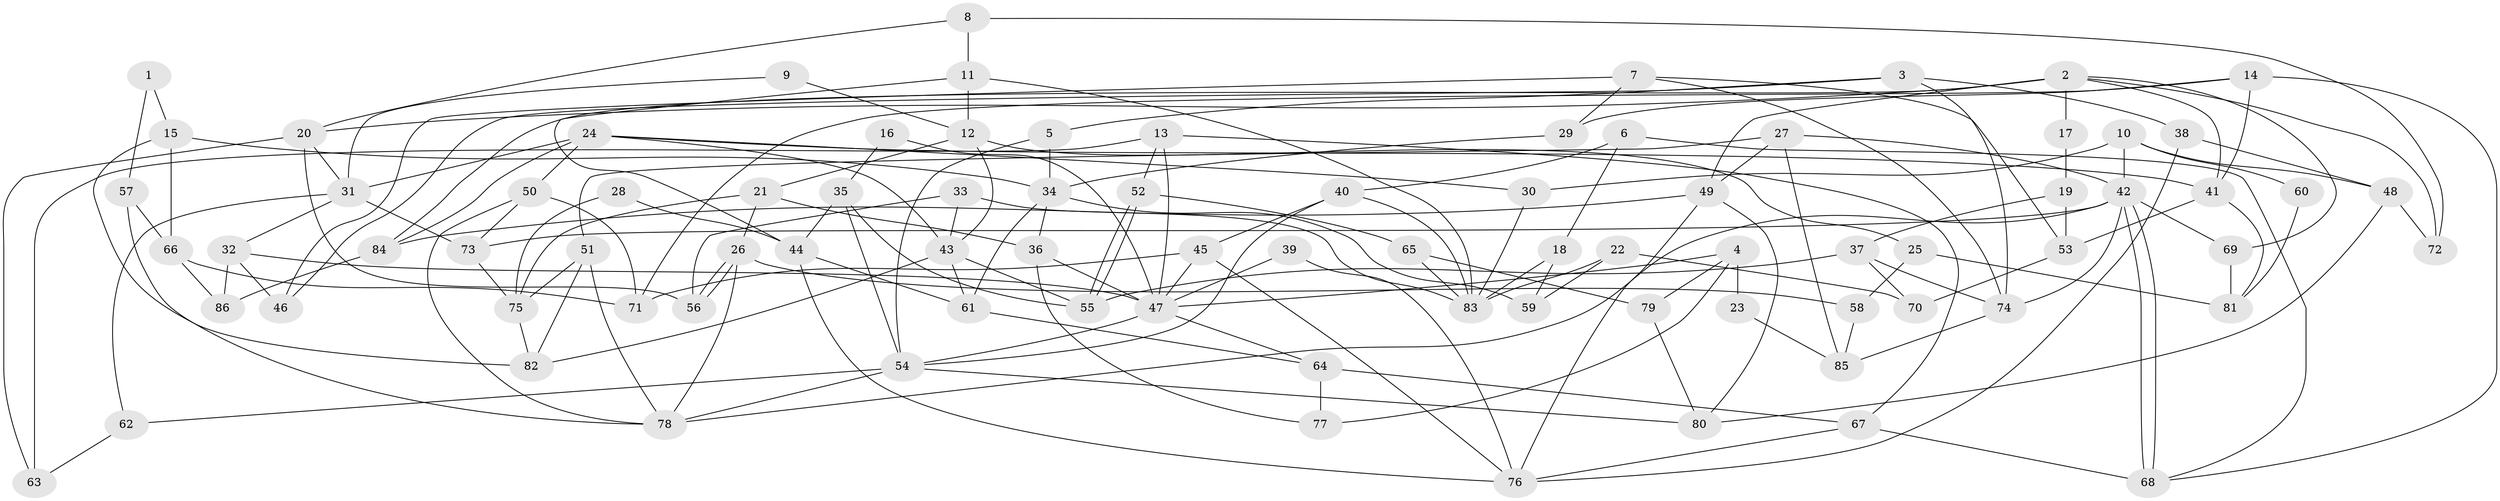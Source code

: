 // Generated by graph-tools (version 1.1) at 2025/26/03/09/25 03:26:13]
// undirected, 86 vertices, 172 edges
graph export_dot {
graph [start="1"]
  node [color=gray90,style=filled];
  1;
  2;
  3;
  4;
  5;
  6;
  7;
  8;
  9;
  10;
  11;
  12;
  13;
  14;
  15;
  16;
  17;
  18;
  19;
  20;
  21;
  22;
  23;
  24;
  25;
  26;
  27;
  28;
  29;
  30;
  31;
  32;
  33;
  34;
  35;
  36;
  37;
  38;
  39;
  40;
  41;
  42;
  43;
  44;
  45;
  46;
  47;
  48;
  49;
  50;
  51;
  52;
  53;
  54;
  55;
  56;
  57;
  58;
  59;
  60;
  61;
  62;
  63;
  64;
  65;
  66;
  67;
  68;
  69;
  70;
  71;
  72;
  73;
  74;
  75;
  76;
  77;
  78;
  79;
  80;
  81;
  82;
  83;
  84;
  85;
  86;
  1 -- 57;
  1 -- 15;
  2 -- 49;
  2 -- 84;
  2 -- 17;
  2 -- 20;
  2 -- 41;
  2 -- 69;
  2 -- 72;
  3 -- 74;
  3 -- 5;
  3 -- 38;
  3 -- 46;
  4 -- 79;
  4 -- 47;
  4 -- 23;
  4 -- 77;
  5 -- 34;
  5 -- 54;
  6 -- 68;
  6 -- 40;
  6 -- 18;
  7 -- 74;
  7 -- 53;
  7 -- 29;
  7 -- 46;
  8 -- 11;
  8 -- 20;
  8 -- 72;
  9 -- 31;
  9 -- 12;
  10 -- 48;
  10 -- 30;
  10 -- 42;
  10 -- 60;
  11 -- 83;
  11 -- 44;
  11 -- 12;
  12 -- 43;
  12 -- 21;
  12 -- 25;
  13 -- 67;
  13 -- 47;
  13 -- 52;
  13 -- 63;
  14 -- 41;
  14 -- 29;
  14 -- 68;
  14 -- 71;
  15 -- 82;
  15 -- 66;
  15 -- 34;
  16 -- 47;
  16 -- 35;
  17 -- 19;
  18 -- 83;
  18 -- 59;
  19 -- 53;
  19 -- 37;
  20 -- 31;
  20 -- 56;
  20 -- 63;
  21 -- 36;
  21 -- 26;
  21 -- 75;
  22 -- 59;
  22 -- 83;
  22 -- 70;
  23 -- 85;
  24 -- 31;
  24 -- 50;
  24 -- 30;
  24 -- 41;
  24 -- 43;
  24 -- 84;
  25 -- 81;
  25 -- 58;
  26 -- 56;
  26 -- 56;
  26 -- 58;
  26 -- 78;
  27 -- 42;
  27 -- 51;
  27 -- 49;
  27 -- 85;
  28 -- 75;
  28 -- 44;
  29 -- 34;
  30 -- 83;
  31 -- 32;
  31 -- 73;
  31 -- 62;
  32 -- 46;
  32 -- 47;
  32 -- 86;
  33 -- 56;
  33 -- 43;
  33 -- 83;
  34 -- 36;
  34 -- 59;
  34 -- 61;
  35 -- 54;
  35 -- 55;
  35 -- 44;
  36 -- 77;
  36 -- 47;
  37 -- 55;
  37 -- 74;
  37 -- 70;
  38 -- 76;
  38 -- 48;
  39 -- 76;
  39 -- 47;
  40 -- 54;
  40 -- 45;
  40 -- 83;
  41 -- 53;
  41 -- 81;
  42 -- 68;
  42 -- 68;
  42 -- 69;
  42 -- 73;
  42 -- 74;
  42 -- 78;
  43 -- 82;
  43 -- 55;
  43 -- 61;
  44 -- 61;
  44 -- 76;
  45 -- 76;
  45 -- 47;
  45 -- 71;
  47 -- 64;
  47 -- 54;
  48 -- 72;
  48 -- 80;
  49 -- 80;
  49 -- 76;
  49 -- 84;
  50 -- 78;
  50 -- 71;
  50 -- 73;
  51 -- 75;
  51 -- 78;
  51 -- 82;
  52 -- 55;
  52 -- 55;
  52 -- 65;
  53 -- 70;
  54 -- 78;
  54 -- 62;
  54 -- 80;
  57 -- 66;
  57 -- 78;
  58 -- 85;
  60 -- 81;
  61 -- 64;
  62 -- 63;
  64 -- 67;
  64 -- 77;
  65 -- 83;
  65 -- 79;
  66 -- 71;
  66 -- 86;
  67 -- 68;
  67 -- 76;
  69 -- 81;
  73 -- 75;
  74 -- 85;
  75 -- 82;
  79 -- 80;
  84 -- 86;
}
